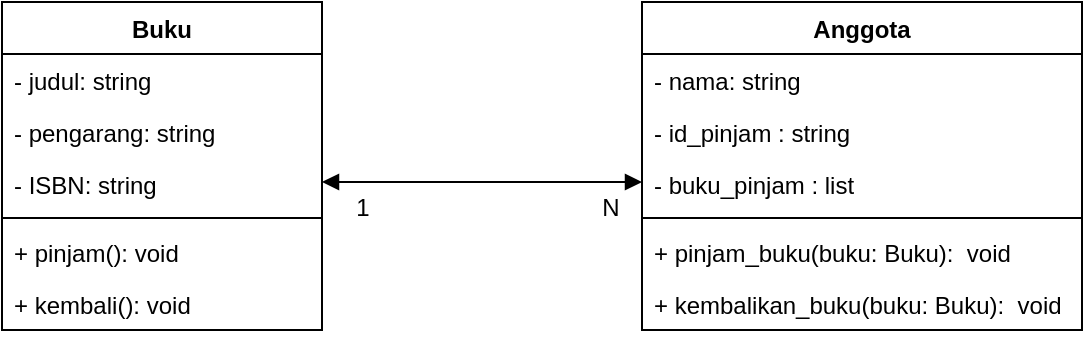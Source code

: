 <mxfile version="23.1.5" type="github">
  <diagram name="Halaman-1" id="cGQo76cksAVmv-JS93Qw">
    <mxGraphModel dx="794" dy="446" grid="1" gridSize="10" guides="1" tooltips="1" connect="1" arrows="1" fold="1" page="1" pageScale="1" pageWidth="827" pageHeight="1169" math="0" shadow="0">
      <root>
        <mxCell id="0" />
        <mxCell id="1" parent="0" />
        <mxCell id="Dnw30qr7O1uNgmSriv3G-1" value="Buku" style="swimlane;fontStyle=1;align=center;verticalAlign=top;childLayout=stackLayout;horizontal=1;startSize=26;horizontalStack=0;resizeParent=1;resizeParentMax=0;resizeLast=0;collapsible=1;marginBottom=0;whiteSpace=wrap;html=1;" vertex="1" parent="1">
          <mxGeometry x="110" y="190" width="160" height="164" as="geometry" />
        </mxCell>
        <mxCell id="Dnw30qr7O1uNgmSriv3G-2" value="- judul: string" style="text;strokeColor=none;fillColor=none;align=left;verticalAlign=top;spacingLeft=4;spacingRight=4;overflow=hidden;rotatable=0;points=[[0,0.5],[1,0.5]];portConstraint=eastwest;whiteSpace=wrap;html=1;" vertex="1" parent="Dnw30qr7O1uNgmSriv3G-1">
          <mxGeometry y="26" width="160" height="26" as="geometry" />
        </mxCell>
        <mxCell id="Dnw30qr7O1uNgmSriv3G-5" value="- pengarang: string" style="text;strokeColor=none;fillColor=none;align=left;verticalAlign=top;spacingLeft=4;spacingRight=4;overflow=hidden;rotatable=0;points=[[0,0.5],[1,0.5]];portConstraint=eastwest;whiteSpace=wrap;html=1;" vertex="1" parent="Dnw30qr7O1uNgmSriv3G-1">
          <mxGeometry y="52" width="160" height="26" as="geometry" />
        </mxCell>
        <mxCell id="Dnw30qr7O1uNgmSriv3G-6" value="- ISBN: string" style="text;strokeColor=none;fillColor=none;align=left;verticalAlign=top;spacingLeft=4;spacingRight=4;overflow=hidden;rotatable=0;points=[[0,0.5],[1,0.5]];portConstraint=eastwest;whiteSpace=wrap;html=1;" vertex="1" parent="Dnw30qr7O1uNgmSriv3G-1">
          <mxGeometry y="78" width="160" height="26" as="geometry" />
        </mxCell>
        <mxCell id="Dnw30qr7O1uNgmSriv3G-3" value="" style="line;strokeWidth=1;fillColor=none;align=left;verticalAlign=middle;spacingTop=-1;spacingLeft=3;spacingRight=3;rotatable=0;labelPosition=right;points=[];portConstraint=eastwest;strokeColor=inherit;" vertex="1" parent="Dnw30qr7O1uNgmSriv3G-1">
          <mxGeometry y="104" width="160" height="8" as="geometry" />
        </mxCell>
        <mxCell id="Dnw30qr7O1uNgmSriv3G-4" value="+ pinjam(): void" style="text;strokeColor=none;fillColor=none;align=left;verticalAlign=top;spacingLeft=4;spacingRight=4;overflow=hidden;rotatable=0;points=[[0,0.5],[1,0.5]];portConstraint=eastwest;whiteSpace=wrap;html=1;" vertex="1" parent="Dnw30qr7O1uNgmSriv3G-1">
          <mxGeometry y="112" width="160" height="26" as="geometry" />
        </mxCell>
        <mxCell id="Dnw30qr7O1uNgmSriv3G-7" value="+ kembali(): void" style="text;strokeColor=none;fillColor=none;align=left;verticalAlign=top;spacingLeft=4;spacingRight=4;overflow=hidden;rotatable=0;points=[[0,0.5],[1,0.5]];portConstraint=eastwest;whiteSpace=wrap;html=1;" vertex="1" parent="Dnw30qr7O1uNgmSriv3G-1">
          <mxGeometry y="138" width="160" height="26" as="geometry" />
        </mxCell>
        <mxCell id="Dnw30qr7O1uNgmSriv3G-8" value="Anggota" style="swimlane;fontStyle=1;align=center;verticalAlign=top;childLayout=stackLayout;horizontal=1;startSize=26;horizontalStack=0;resizeParent=1;resizeParentMax=0;resizeLast=0;collapsible=1;marginBottom=0;whiteSpace=wrap;html=1;" vertex="1" parent="1">
          <mxGeometry x="430" y="190" width="220" height="164" as="geometry" />
        </mxCell>
        <mxCell id="Dnw30qr7O1uNgmSriv3G-9" value="- nama: string" style="text;strokeColor=none;fillColor=none;align=left;verticalAlign=top;spacingLeft=4;spacingRight=4;overflow=hidden;rotatable=0;points=[[0,0.5],[1,0.5]];portConstraint=eastwest;whiteSpace=wrap;html=1;" vertex="1" parent="Dnw30qr7O1uNgmSriv3G-8">
          <mxGeometry y="26" width="220" height="26" as="geometry" />
        </mxCell>
        <mxCell id="Dnw30qr7O1uNgmSriv3G-12" value="- id_pinjam : string" style="text;strokeColor=none;fillColor=none;align=left;verticalAlign=top;spacingLeft=4;spacingRight=4;overflow=hidden;rotatable=0;points=[[0,0.5],[1,0.5]];portConstraint=eastwest;whiteSpace=wrap;html=1;" vertex="1" parent="Dnw30qr7O1uNgmSriv3G-8">
          <mxGeometry y="52" width="220" height="26" as="geometry" />
        </mxCell>
        <mxCell id="Dnw30qr7O1uNgmSriv3G-13" value="- buku_pinjam : list" style="text;strokeColor=none;fillColor=none;align=left;verticalAlign=top;spacingLeft=4;spacingRight=4;overflow=hidden;rotatable=0;points=[[0,0.5],[1,0.5]];portConstraint=eastwest;whiteSpace=wrap;html=1;" vertex="1" parent="Dnw30qr7O1uNgmSriv3G-8">
          <mxGeometry y="78" width="220" height="26" as="geometry" />
        </mxCell>
        <mxCell id="Dnw30qr7O1uNgmSriv3G-10" value="" style="line;strokeWidth=1;fillColor=none;align=left;verticalAlign=middle;spacingTop=-1;spacingLeft=3;spacingRight=3;rotatable=0;labelPosition=right;points=[];portConstraint=eastwest;strokeColor=inherit;" vertex="1" parent="Dnw30qr7O1uNgmSriv3G-8">
          <mxGeometry y="104" width="220" height="8" as="geometry" />
        </mxCell>
        <mxCell id="Dnw30qr7O1uNgmSriv3G-11" value="+ pinjam_buku(buku: Buku):&amp;nbsp; void" style="text;strokeColor=none;fillColor=none;align=left;verticalAlign=top;spacingLeft=4;spacingRight=4;overflow=hidden;rotatable=0;points=[[0,0.5],[1,0.5]];portConstraint=eastwest;whiteSpace=wrap;html=1;" vertex="1" parent="Dnw30qr7O1uNgmSriv3G-8">
          <mxGeometry y="112" width="220" height="26" as="geometry" />
        </mxCell>
        <mxCell id="Dnw30qr7O1uNgmSriv3G-14" value="+ kembalikan_buku(buku: Buku):&amp;nbsp; void" style="text;strokeColor=none;fillColor=none;align=left;verticalAlign=top;spacingLeft=4;spacingRight=4;overflow=hidden;rotatable=0;points=[[0,0.5],[1,0.5]];portConstraint=eastwest;whiteSpace=wrap;html=1;" vertex="1" parent="Dnw30qr7O1uNgmSriv3G-8">
          <mxGeometry y="138" width="220" height="26" as="geometry" />
        </mxCell>
        <mxCell id="Dnw30qr7O1uNgmSriv3G-15" value="" style="endArrow=block;startArrow=block;endFill=1;startFill=1;html=1;rounded=0;" edge="1" parent="1">
          <mxGeometry width="160" relative="1" as="geometry">
            <mxPoint x="270" y="280" as="sourcePoint" />
            <mxPoint x="430" y="280" as="targetPoint" />
          </mxGeometry>
        </mxCell>
        <mxCell id="Dnw30qr7O1uNgmSriv3G-22" value="1" style="text;html=1;align=center;verticalAlign=middle;resizable=0;points=[];autosize=1;strokeColor=none;fillColor=none;" vertex="1" parent="1">
          <mxGeometry x="275" y="278" width="30" height="30" as="geometry" />
        </mxCell>
        <mxCell id="Dnw30qr7O1uNgmSriv3G-23" value="N" style="text;html=1;align=center;verticalAlign=middle;resizable=0;points=[];autosize=1;strokeColor=none;fillColor=none;" vertex="1" parent="1">
          <mxGeometry x="399" y="278" width="30" height="30" as="geometry" />
        </mxCell>
      </root>
    </mxGraphModel>
  </diagram>
</mxfile>
